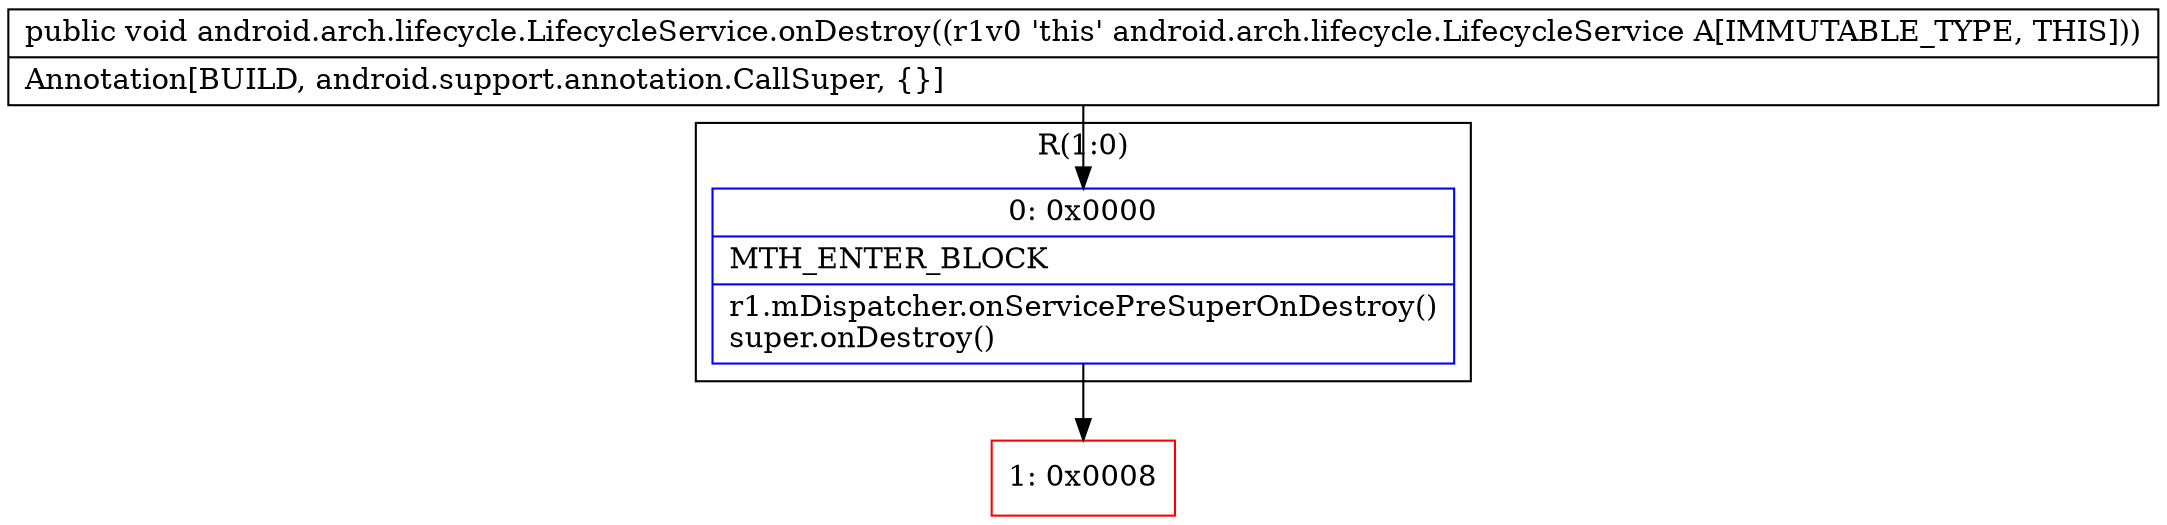 digraph "CFG forandroid.arch.lifecycle.LifecycleService.onDestroy()V" {
subgraph cluster_Region_1574437579 {
label = "R(1:0)";
node [shape=record,color=blue];
Node_0 [shape=record,label="{0\:\ 0x0000|MTH_ENTER_BLOCK\l|r1.mDispatcher.onServicePreSuperOnDestroy()\lsuper.onDestroy()\l}"];
}
Node_1 [shape=record,color=red,label="{1\:\ 0x0008}"];
MethodNode[shape=record,label="{public void android.arch.lifecycle.LifecycleService.onDestroy((r1v0 'this' android.arch.lifecycle.LifecycleService A[IMMUTABLE_TYPE, THIS]))  | Annotation[BUILD, android.support.annotation.CallSuper, \{\}]\l}"];
MethodNode -> Node_0;
Node_0 -> Node_1;
}

